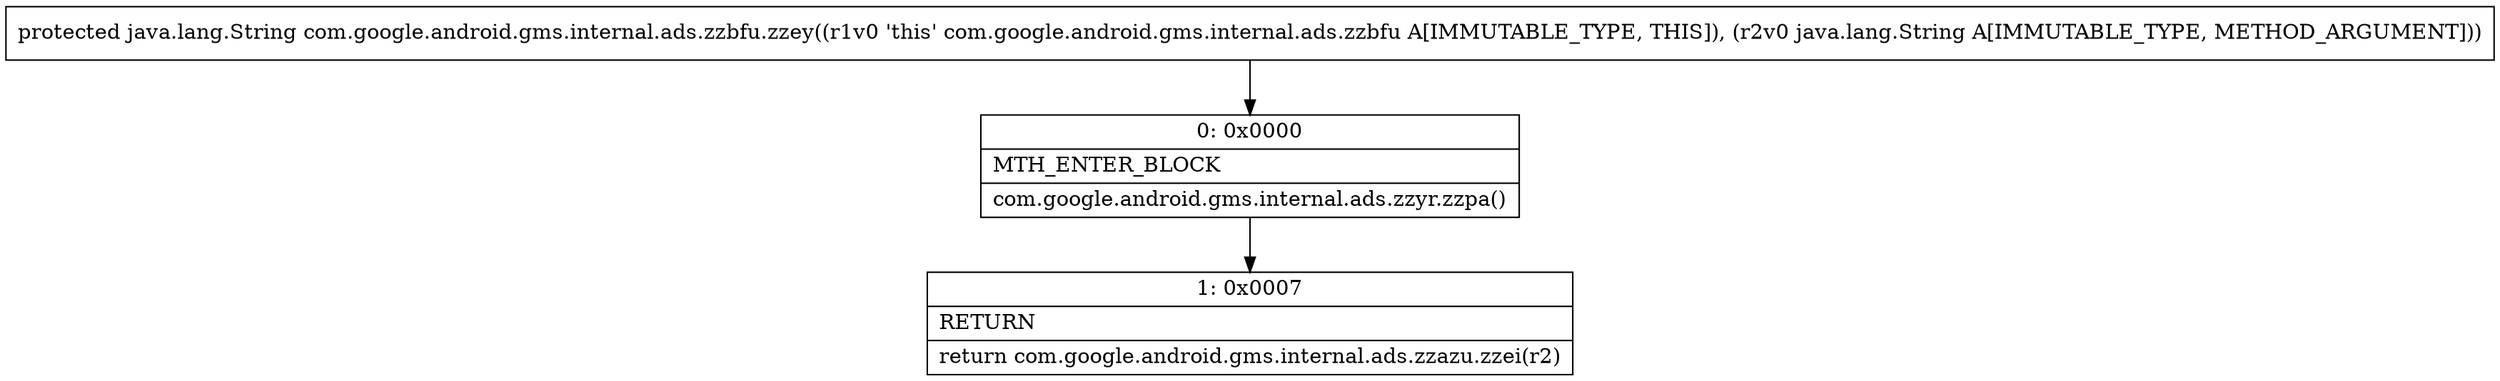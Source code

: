 digraph "CFG forcom.google.android.gms.internal.ads.zzbfu.zzey(Ljava\/lang\/String;)Ljava\/lang\/String;" {
Node_0 [shape=record,label="{0\:\ 0x0000|MTH_ENTER_BLOCK\l|com.google.android.gms.internal.ads.zzyr.zzpa()\l}"];
Node_1 [shape=record,label="{1\:\ 0x0007|RETURN\l|return com.google.android.gms.internal.ads.zzazu.zzei(r2)\l}"];
MethodNode[shape=record,label="{protected java.lang.String com.google.android.gms.internal.ads.zzbfu.zzey((r1v0 'this' com.google.android.gms.internal.ads.zzbfu A[IMMUTABLE_TYPE, THIS]), (r2v0 java.lang.String A[IMMUTABLE_TYPE, METHOD_ARGUMENT])) }"];
MethodNode -> Node_0;
Node_0 -> Node_1;
}

